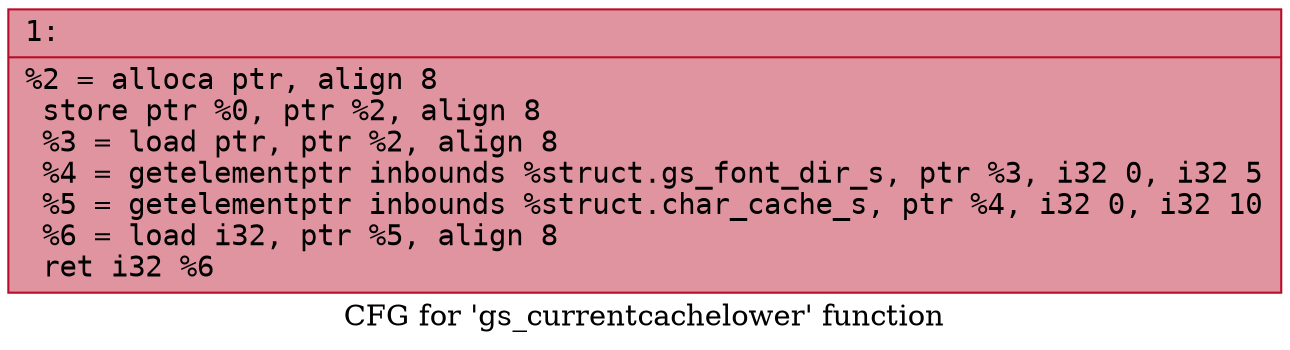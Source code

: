 digraph "CFG for 'gs_currentcachelower' function" {
	label="CFG for 'gs_currentcachelower' function";

	Node0x6000020113b0 [shape=record,color="#b70d28ff", style=filled, fillcolor="#b70d2870" fontname="Courier",label="{1:\l|  %2 = alloca ptr, align 8\l  store ptr %0, ptr %2, align 8\l  %3 = load ptr, ptr %2, align 8\l  %4 = getelementptr inbounds %struct.gs_font_dir_s, ptr %3, i32 0, i32 5\l  %5 = getelementptr inbounds %struct.char_cache_s, ptr %4, i32 0, i32 10\l  %6 = load i32, ptr %5, align 8\l  ret i32 %6\l}"];
}
